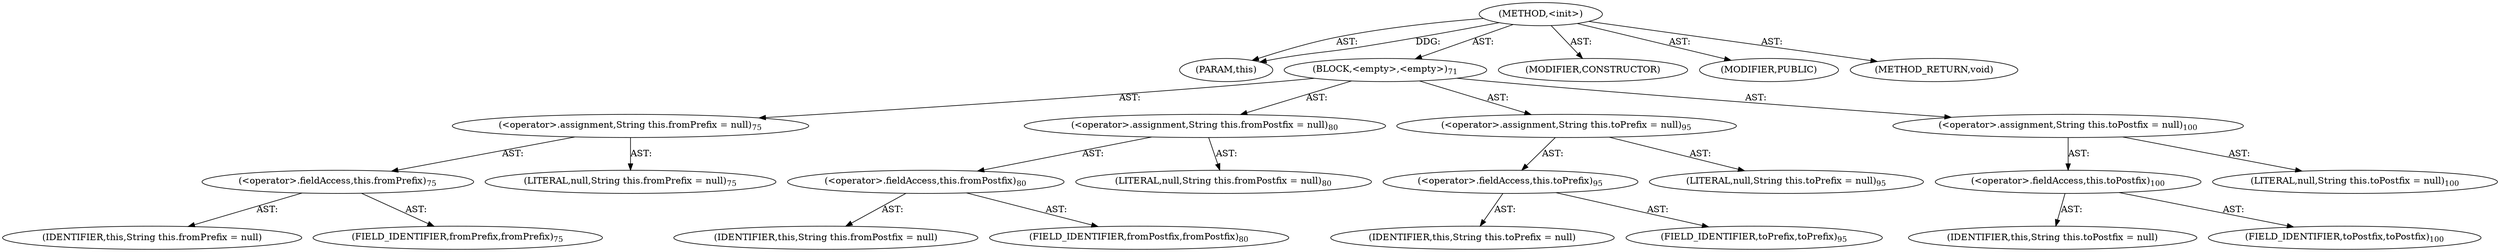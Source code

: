 digraph "&lt;init&gt;" {  
"111669149700" [label = <(METHOD,&lt;init&gt;)> ]
"115964117000" [label = <(PARAM,this)> ]
"25769803785" [label = <(BLOCK,&lt;empty&gt;,&lt;empty&gt;)<SUB>71</SUB>> ]
"30064771131" [label = <(&lt;operator&gt;.assignment,String this.fromPrefix = null)<SUB>75</SUB>> ]
"30064771132" [label = <(&lt;operator&gt;.fieldAccess,this.fromPrefix)<SUB>75</SUB>> ]
"68719476777" [label = <(IDENTIFIER,this,String this.fromPrefix = null)> ]
"55834574867" [label = <(FIELD_IDENTIFIER,fromPrefix,fromPrefix)<SUB>75</SUB>> ]
"90194313228" [label = <(LITERAL,null,String this.fromPrefix = null)<SUB>75</SUB>> ]
"30064771133" [label = <(&lt;operator&gt;.assignment,String this.fromPostfix = null)<SUB>80</SUB>> ]
"30064771134" [label = <(&lt;operator&gt;.fieldAccess,this.fromPostfix)<SUB>80</SUB>> ]
"68719476778" [label = <(IDENTIFIER,this,String this.fromPostfix = null)> ]
"55834574868" [label = <(FIELD_IDENTIFIER,fromPostfix,fromPostfix)<SUB>80</SUB>> ]
"90194313229" [label = <(LITERAL,null,String this.fromPostfix = null)<SUB>80</SUB>> ]
"30064771135" [label = <(&lt;operator&gt;.assignment,String this.toPrefix = null)<SUB>95</SUB>> ]
"30064771136" [label = <(&lt;operator&gt;.fieldAccess,this.toPrefix)<SUB>95</SUB>> ]
"68719476779" [label = <(IDENTIFIER,this,String this.toPrefix = null)> ]
"55834574869" [label = <(FIELD_IDENTIFIER,toPrefix,toPrefix)<SUB>95</SUB>> ]
"90194313230" [label = <(LITERAL,null,String this.toPrefix = null)<SUB>95</SUB>> ]
"30064771137" [label = <(&lt;operator&gt;.assignment,String this.toPostfix = null)<SUB>100</SUB>> ]
"30064771138" [label = <(&lt;operator&gt;.fieldAccess,this.toPostfix)<SUB>100</SUB>> ]
"68719476780" [label = <(IDENTIFIER,this,String this.toPostfix = null)> ]
"55834574870" [label = <(FIELD_IDENTIFIER,toPostfix,toPostfix)<SUB>100</SUB>> ]
"90194313231" [label = <(LITERAL,null,String this.toPostfix = null)<SUB>100</SUB>> ]
"133143986190" [label = <(MODIFIER,CONSTRUCTOR)> ]
"133143986191" [label = <(MODIFIER,PUBLIC)> ]
"128849018884" [label = <(METHOD_RETURN,void)> ]
  "111669149700" -> "115964117000"  [ label = "AST: "] 
  "111669149700" -> "25769803785"  [ label = "AST: "] 
  "111669149700" -> "133143986190"  [ label = "AST: "] 
  "111669149700" -> "133143986191"  [ label = "AST: "] 
  "111669149700" -> "128849018884"  [ label = "AST: "] 
  "25769803785" -> "30064771131"  [ label = "AST: "] 
  "25769803785" -> "30064771133"  [ label = "AST: "] 
  "25769803785" -> "30064771135"  [ label = "AST: "] 
  "25769803785" -> "30064771137"  [ label = "AST: "] 
  "30064771131" -> "30064771132"  [ label = "AST: "] 
  "30064771131" -> "90194313228"  [ label = "AST: "] 
  "30064771132" -> "68719476777"  [ label = "AST: "] 
  "30064771132" -> "55834574867"  [ label = "AST: "] 
  "30064771133" -> "30064771134"  [ label = "AST: "] 
  "30064771133" -> "90194313229"  [ label = "AST: "] 
  "30064771134" -> "68719476778"  [ label = "AST: "] 
  "30064771134" -> "55834574868"  [ label = "AST: "] 
  "30064771135" -> "30064771136"  [ label = "AST: "] 
  "30064771135" -> "90194313230"  [ label = "AST: "] 
  "30064771136" -> "68719476779"  [ label = "AST: "] 
  "30064771136" -> "55834574869"  [ label = "AST: "] 
  "30064771137" -> "30064771138"  [ label = "AST: "] 
  "30064771137" -> "90194313231"  [ label = "AST: "] 
  "30064771138" -> "68719476780"  [ label = "AST: "] 
  "30064771138" -> "55834574870"  [ label = "AST: "] 
  "111669149700" -> "115964117000"  [ label = "DDG: "] 
}
